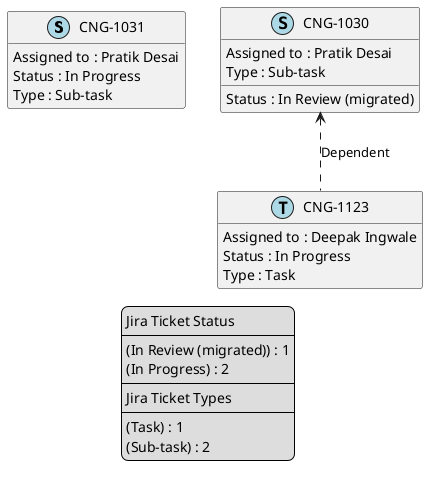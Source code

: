 @startuml
'https://plantuml.com/class-diagram

' GENERATE CLASS DIAGRAM ===========
' Generated at    : Mon Apr 15 11:44:38 CEST 2024

hide empty members

legend
Jira Ticket Status
----
(In Review (migrated)) : 1
(In Progress) : 2
----
Jira Ticket Types
----
(Task) : 1
(Sub-task) : 2
end legend


' Tickets =======
class "CNG-1031" << (S,lightblue) >> {
  Assigned to : Pratik Desai
  Status : In Progress
  Type : Sub-task
}

class "CNG-1030" << (S,lightblue) >> {
  Assigned to : Pratik Desai
  Status : In Review (migrated)
  Type : Sub-task
}

class "CNG-1123" << (T,lightblue) >> {
  Assigned to : Deepak Ingwale
  Status : In Progress
  Type : Task
}



' Links =======
"CNG-1030" <.. "CNG-1123" : Dependent


@enduml
